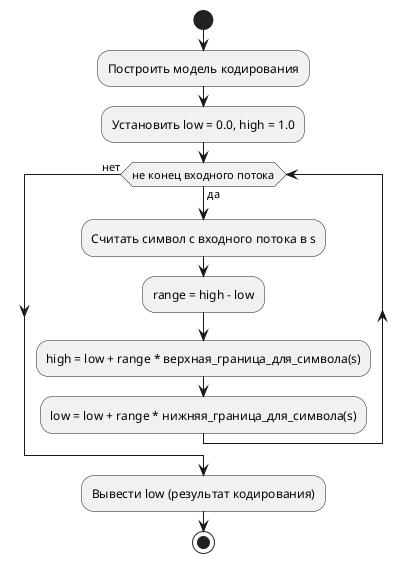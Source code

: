@startuml Code

start

    :Построить модель кодирования;
    :Установить low = 0.0, high = 1.0;
    while (не конец входного потока) is (да)

        :Считать символ с входного потока в s;
        :range = high - low;
        :high = low + range * верхная_граница_для_символа(s);
        :low = low + range * нижняя_граница_для_символа(s);

    endwhile (нет)

    :Вывести low (результат кодирования);

stop

@enduml
